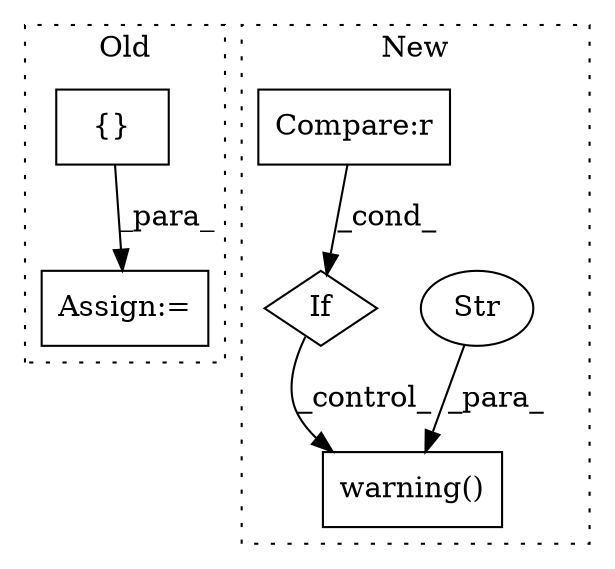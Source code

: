 digraph G {
subgraph cluster0 {
1 [label="{}" a="59" s="16730,16865" l="22,0" shape="box"];
4 [label="Assign:=" a="68" s="17104" l="3" shape="box"];
label = "Old";
style="dotted";
}
subgraph cluster1 {
2 [label="warning()" a="75" s="36416,36476" l="15,1" shape="box"];
3 [label="Str" a="66" s="36431" l="45" shape="ellipse"];
5 [label="Compare:r" a="40" s="36378" l="24" shape="box"];
6 [label="If" a="96" s="36375" l="3" shape="diamond"];
label = "New";
style="dotted";
}
1 -> 4 [label="_para_"];
3 -> 2 [label="_para_"];
5 -> 6 [label="_cond_"];
6 -> 2 [label="_control_"];
}
